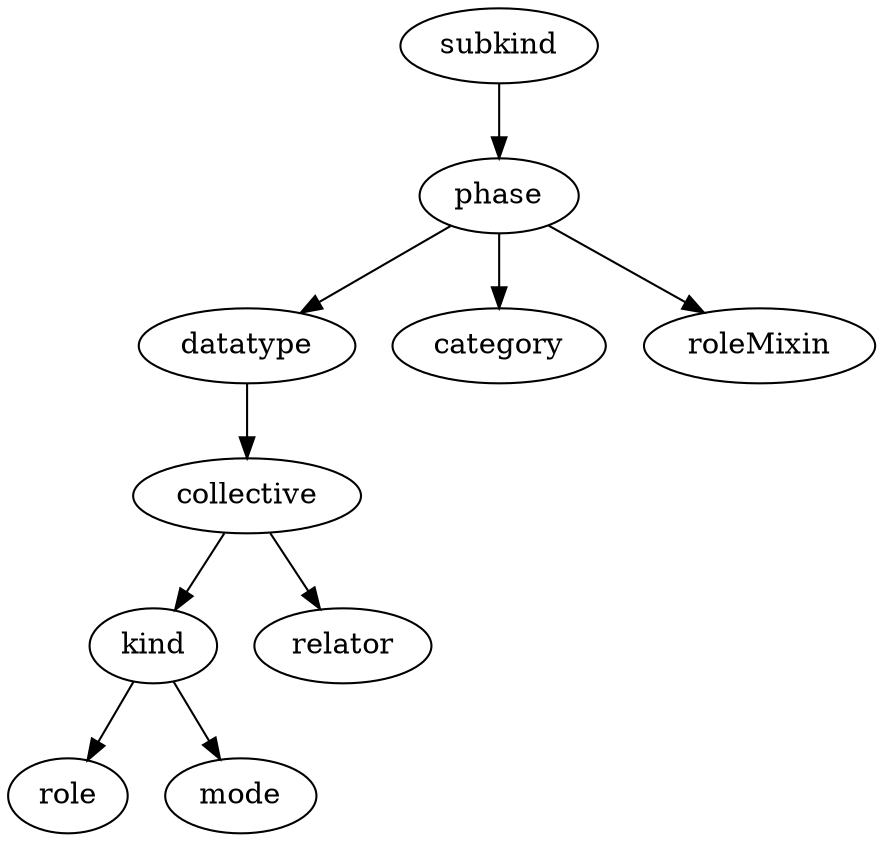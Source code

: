 strict digraph  {
subkind;
phase;
datatype;
category;
roleMixin;
collective;
kind;
relator;
role;
mode;
subkind -> phase;
phase -> datatype;
phase -> category;
phase -> roleMixin;
datatype -> collective;
collective -> kind;
collective -> relator;
kind -> role;
kind -> mode;
}
